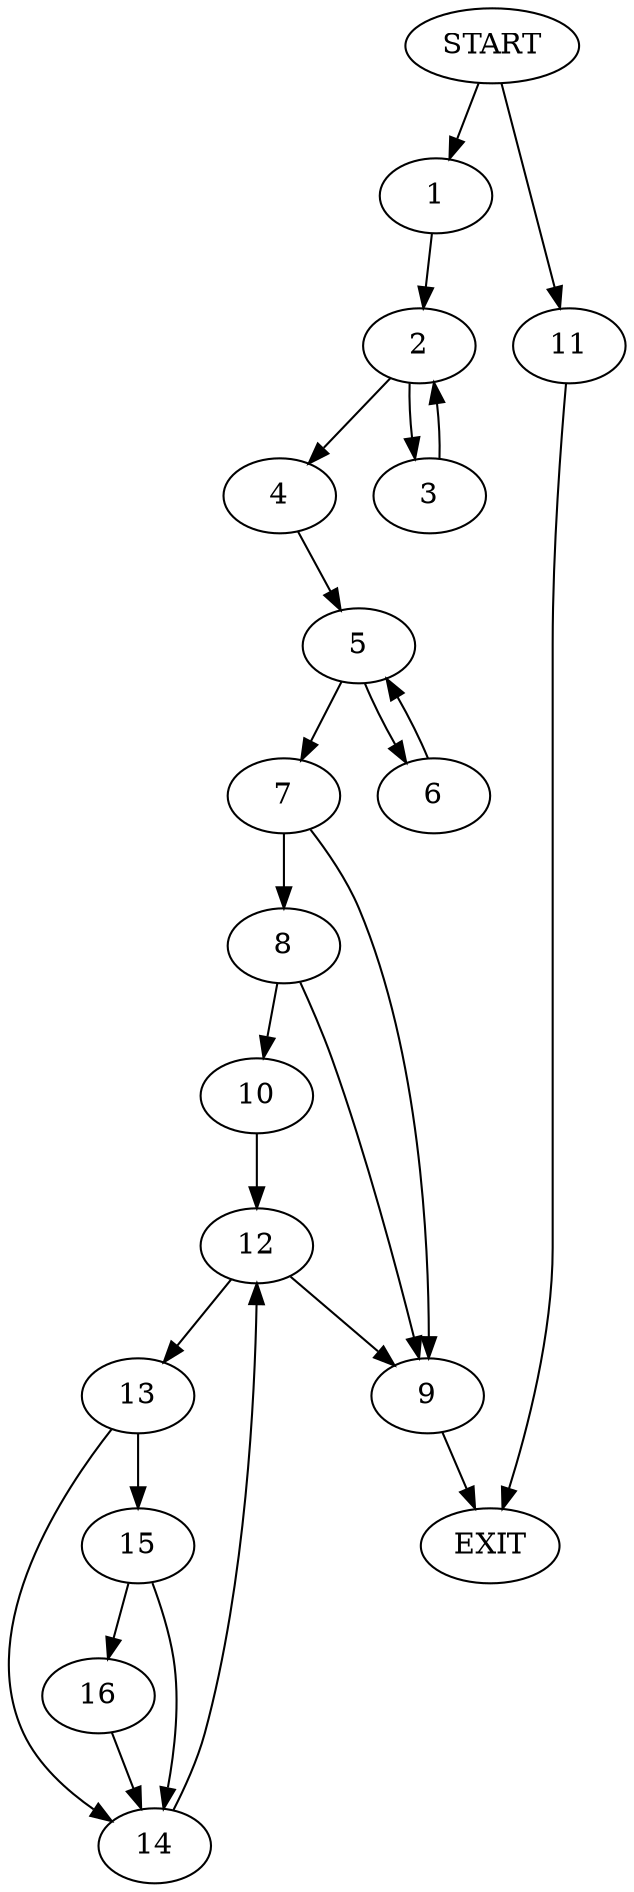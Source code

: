 digraph {
0 [label="START"]
17 [label="EXIT"]
0 -> 1
1 -> 2
2 -> 3
2 -> 4
4 -> 5
3 -> 2
5 -> 6
5 -> 7
7 -> 8
7 -> 9
6 -> 5
8 -> 10
8 -> 9
9 -> 17
0 -> 11
11 -> 17
10 -> 12
12 -> 9
12 -> 13
13 -> 14
13 -> 15
14 -> 12
15 -> 14
15 -> 16
16 -> 14
}
